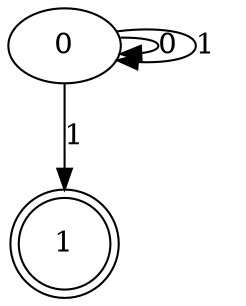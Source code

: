 digraph {
	graph [bb="0,0,103.5,132.5"];
	node [label="\N"];
	0	[height=0.5,
		pos="27,114.5",
		width=0.75];
	0 -> 0	[label=0,
		lp="75.375,114.5",
		pos="e,53.795,110.36 53.795,118.64 63.78,118.78 72,117.4 72,114.5 72,112.83 69.253,111.66 65.005,111"];
	0 -> 0	[label=1,
		lp="93.375,114.5",
		pos="e,52.229,107.18 52.229,121.82 71.041,124.37 90,121.93 90,114.5 90,108.58 77.961,105.83 63.551,106.24"];
	1	[height=0.61111,
		pos="27,22",
		shape=doublecircle,
		width=0.61111];
	0 -> 1	[label=1,
		lp="30.375,70.25",
		pos="e,27,44.218 27,96.051 27,84.609 27,69.297 27,55.647"];
}
